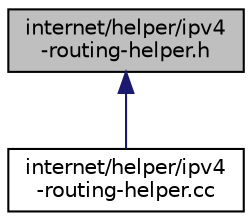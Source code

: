 digraph "internet/helper/ipv4-routing-helper.h"
{
  edge [fontname="Helvetica",fontsize="10",labelfontname="Helvetica",labelfontsize="10"];
  node [fontname="Helvetica",fontsize="10",shape=record];
  Node1 [label="internet/helper/ipv4\l-routing-helper.h",height=0.2,width=0.4,color="black", fillcolor="grey75", style="filled", fontcolor="black"];
  Node1 -> Node2 [dir="back",color="midnightblue",fontsize="10",style="solid"];
  Node2 [label="internet/helper/ipv4\l-routing-helper.cc",height=0.2,width=0.4,color="black", fillcolor="white", style="filled",URL="$d7/dc3/ipv4-routing-helper_8cc.html"];
}

